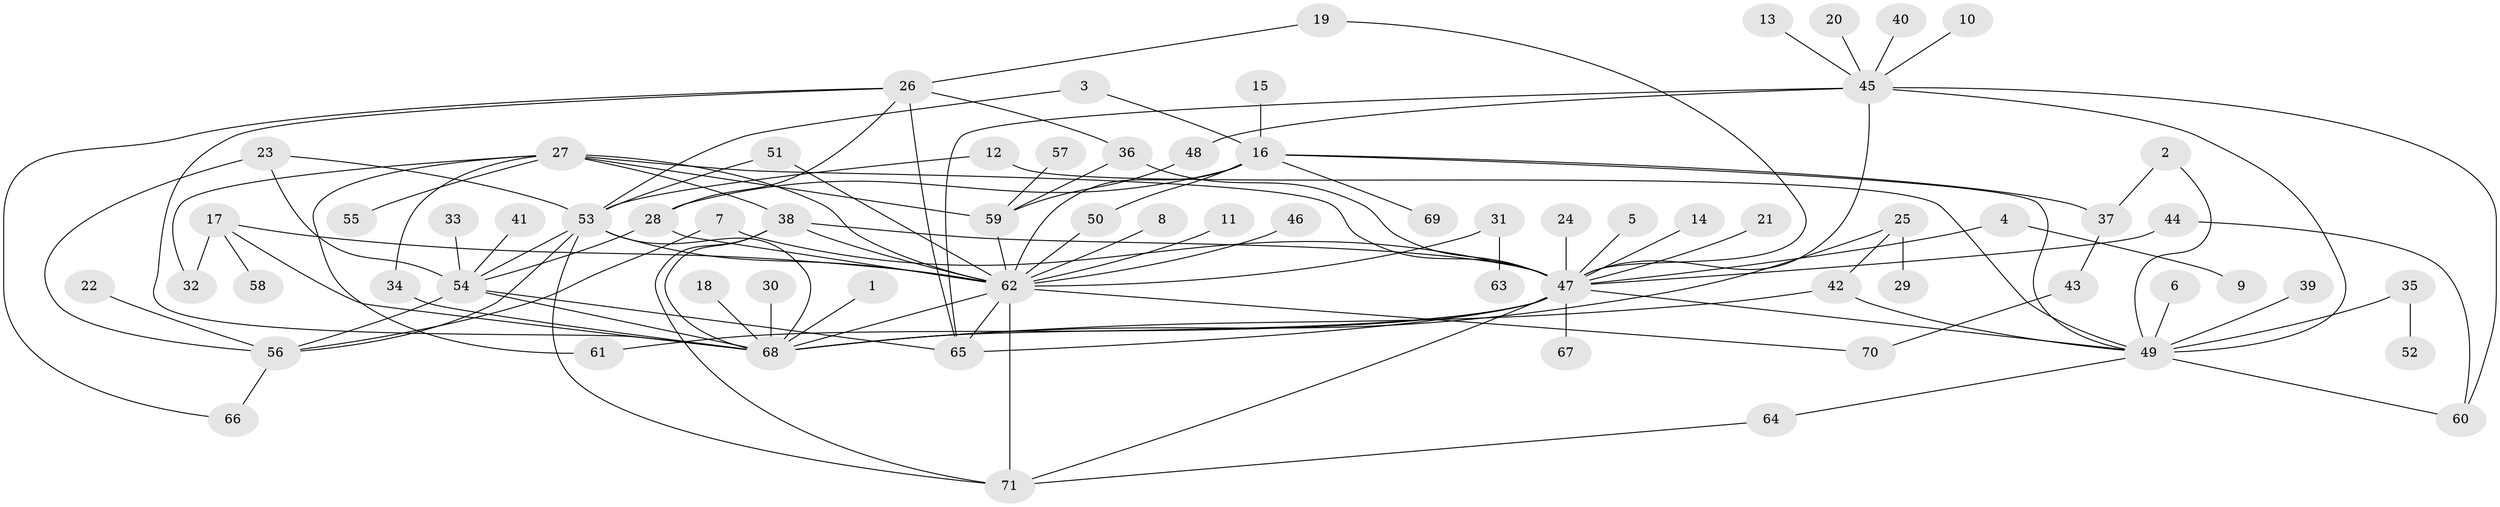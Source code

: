 // original degree distribution, {16: 0.0070921985815602835, 1: 0.5035460992907801, 24: 0.0070921985815602835, 15: 0.0070921985815602835, 2: 0.2127659574468085, 10: 0.014184397163120567, 4: 0.0425531914893617, 5: 0.04964539007092199, 19: 0.0070921985815602835, 11: 0.0070921985815602835, 3: 0.10638297872340426, 6: 0.0070921985815602835, 7: 0.0070921985815602835, 9: 0.02127659574468085}
// Generated by graph-tools (version 1.1) at 2025/01/03/09/25 03:01:43]
// undirected, 71 vertices, 113 edges
graph export_dot {
graph [start="1"]
  node [color=gray90,style=filled];
  1;
  2;
  3;
  4;
  5;
  6;
  7;
  8;
  9;
  10;
  11;
  12;
  13;
  14;
  15;
  16;
  17;
  18;
  19;
  20;
  21;
  22;
  23;
  24;
  25;
  26;
  27;
  28;
  29;
  30;
  31;
  32;
  33;
  34;
  35;
  36;
  37;
  38;
  39;
  40;
  41;
  42;
  43;
  44;
  45;
  46;
  47;
  48;
  49;
  50;
  51;
  52;
  53;
  54;
  55;
  56;
  57;
  58;
  59;
  60;
  61;
  62;
  63;
  64;
  65;
  66;
  67;
  68;
  69;
  70;
  71;
  1 -- 68 [weight=1.0];
  2 -- 37 [weight=1.0];
  2 -- 49 [weight=1.0];
  3 -- 16 [weight=1.0];
  3 -- 53 [weight=1.0];
  4 -- 9 [weight=1.0];
  4 -- 47 [weight=1.0];
  5 -- 47 [weight=1.0];
  6 -- 49 [weight=1.0];
  7 -- 47 [weight=1.0];
  7 -- 56 [weight=1.0];
  8 -- 62 [weight=1.0];
  10 -- 45 [weight=1.0];
  11 -- 62 [weight=1.0];
  12 -- 49 [weight=1.0];
  12 -- 53 [weight=1.0];
  13 -- 45 [weight=1.0];
  14 -- 47 [weight=1.0];
  15 -- 16 [weight=1.0];
  16 -- 28 [weight=1.0];
  16 -- 37 [weight=1.0];
  16 -- 49 [weight=1.0];
  16 -- 50 [weight=1.0];
  16 -- 62 [weight=1.0];
  16 -- 69 [weight=1.0];
  17 -- 32 [weight=1.0];
  17 -- 58 [weight=1.0];
  17 -- 62 [weight=1.0];
  17 -- 68 [weight=1.0];
  18 -- 68 [weight=1.0];
  19 -- 26 [weight=1.0];
  19 -- 47 [weight=1.0];
  20 -- 45 [weight=1.0];
  21 -- 47 [weight=1.0];
  22 -- 56 [weight=1.0];
  23 -- 53 [weight=1.0];
  23 -- 54 [weight=1.0];
  23 -- 56 [weight=1.0];
  24 -- 47 [weight=1.0];
  25 -- 29 [weight=1.0];
  25 -- 42 [weight=1.0];
  25 -- 68 [weight=1.0];
  26 -- 28 [weight=1.0];
  26 -- 36 [weight=2.0];
  26 -- 65 [weight=1.0];
  26 -- 66 [weight=1.0];
  26 -- 68 [weight=1.0];
  27 -- 32 [weight=1.0];
  27 -- 34 [weight=1.0];
  27 -- 38 [weight=1.0];
  27 -- 47 [weight=1.0];
  27 -- 55 [weight=1.0];
  27 -- 59 [weight=1.0];
  27 -- 61 [weight=1.0];
  27 -- 62 [weight=1.0];
  28 -- 54 [weight=1.0];
  28 -- 62 [weight=1.0];
  30 -- 68 [weight=1.0];
  31 -- 62 [weight=1.0];
  31 -- 63 [weight=1.0];
  33 -- 54 [weight=1.0];
  34 -- 68 [weight=1.0];
  35 -- 49 [weight=2.0];
  35 -- 52 [weight=1.0];
  36 -- 47 [weight=2.0];
  36 -- 59 [weight=1.0];
  37 -- 43 [weight=1.0];
  38 -- 47 [weight=1.0];
  38 -- 62 [weight=1.0];
  38 -- 68 [weight=1.0];
  38 -- 71 [weight=1.0];
  39 -- 49 [weight=1.0];
  40 -- 45 [weight=1.0];
  41 -- 54 [weight=1.0];
  42 -- 49 [weight=1.0];
  42 -- 68 [weight=1.0];
  43 -- 70 [weight=1.0];
  44 -- 47 [weight=1.0];
  44 -- 60 [weight=1.0];
  45 -- 47 [weight=1.0];
  45 -- 48 [weight=1.0];
  45 -- 49 [weight=1.0];
  45 -- 60 [weight=1.0];
  45 -- 65 [weight=1.0];
  46 -- 62 [weight=1.0];
  47 -- 49 [weight=1.0];
  47 -- 61 [weight=1.0];
  47 -- 65 [weight=1.0];
  47 -- 67 [weight=1.0];
  47 -- 68 [weight=1.0];
  47 -- 71 [weight=1.0];
  48 -- 59 [weight=1.0];
  49 -- 60 [weight=1.0];
  49 -- 64 [weight=1.0];
  50 -- 62 [weight=1.0];
  51 -- 53 [weight=1.0];
  51 -- 62 [weight=1.0];
  53 -- 54 [weight=1.0];
  53 -- 56 [weight=1.0];
  53 -- 62 [weight=1.0];
  53 -- 68 [weight=1.0];
  53 -- 71 [weight=1.0];
  54 -- 56 [weight=1.0];
  54 -- 65 [weight=1.0];
  54 -- 68 [weight=1.0];
  56 -- 66 [weight=1.0];
  57 -- 59 [weight=1.0];
  59 -- 62 [weight=1.0];
  62 -- 65 [weight=1.0];
  62 -- 68 [weight=1.0];
  62 -- 70 [weight=1.0];
  62 -- 71 [weight=1.0];
  64 -- 71 [weight=1.0];
}
